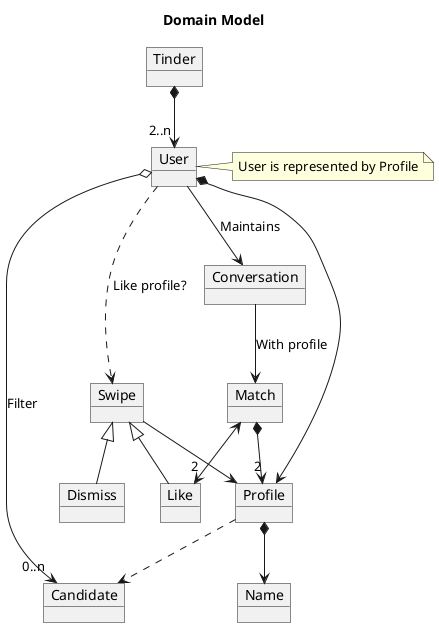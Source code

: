 @startuml Domain Model
title Domain Model
object Tinder
object Match
object Like
object Dismiss
object Swipe
object Candidate
object User
note right
User is represented by Profile
end note
object Profile
object Name
object Conversation

User ..> Swipe : "Like profile?"
User *--> Profile

Tinder *--> "2..n" User
Profile *--> Name

Like -up-|> Swipe
Dismiss -up-|> Swipe
User o-down-> "0..n" Candidate: "Filter"

Profile ..> Candidate
Conversation --> Match: "With profile"

Swipe --> Profile
Match *--> "2" Profile
Match <--> "2" Like

User --> Conversation: "Maintains"

@enduml

@startuml Domain Model v2
  title Domain Model
  object Tinder
  object User
  object Profile
  object Candidate
  object Swipe
  object Right
  object Left
  object Match
  object Conversation

  Tinder *--> "2..n" User
  User *--> Profile
  User ..> Swipe
  Swipe --> Profile: from & to
  Right -up-|> Swipe
  Left -up-|> Swipe
  Match *--> "2" Right
  
  User --> Conversation: "Mantains"
  Conversation --> Match
@enduml

@startuml Tinder Domain
  title Tinder Domain
  class User {
    + profile: Profile
    + swipes(profile: Profile, direction: SwipeDirection): void
  }
  class Profile {
    - swipes: Swipe[]
    + getName(): string
    + update(todo): void
    + addSwipe(swipe: Swipe): void
    + likes(profile): boolean
  }
  class Swipe {
    - owner: Profile
    - candidate: Profile
    + isRight(): boolean
    + isMatch(): boolean
    + isCandidateEquals(profile: Profile): boolean
  }
  class Match {
    - profiles: Profile[]
    + setProfiles(profiles: Profile[])
  }
  class Conversation {}

  User *--> Profile
  User ..> Swipe
  Profile o--> Swipe
  Profile o--> Match
  Match *--> "2" Swipe
  note on link
    [with right direction]
  endnote
@enduml

